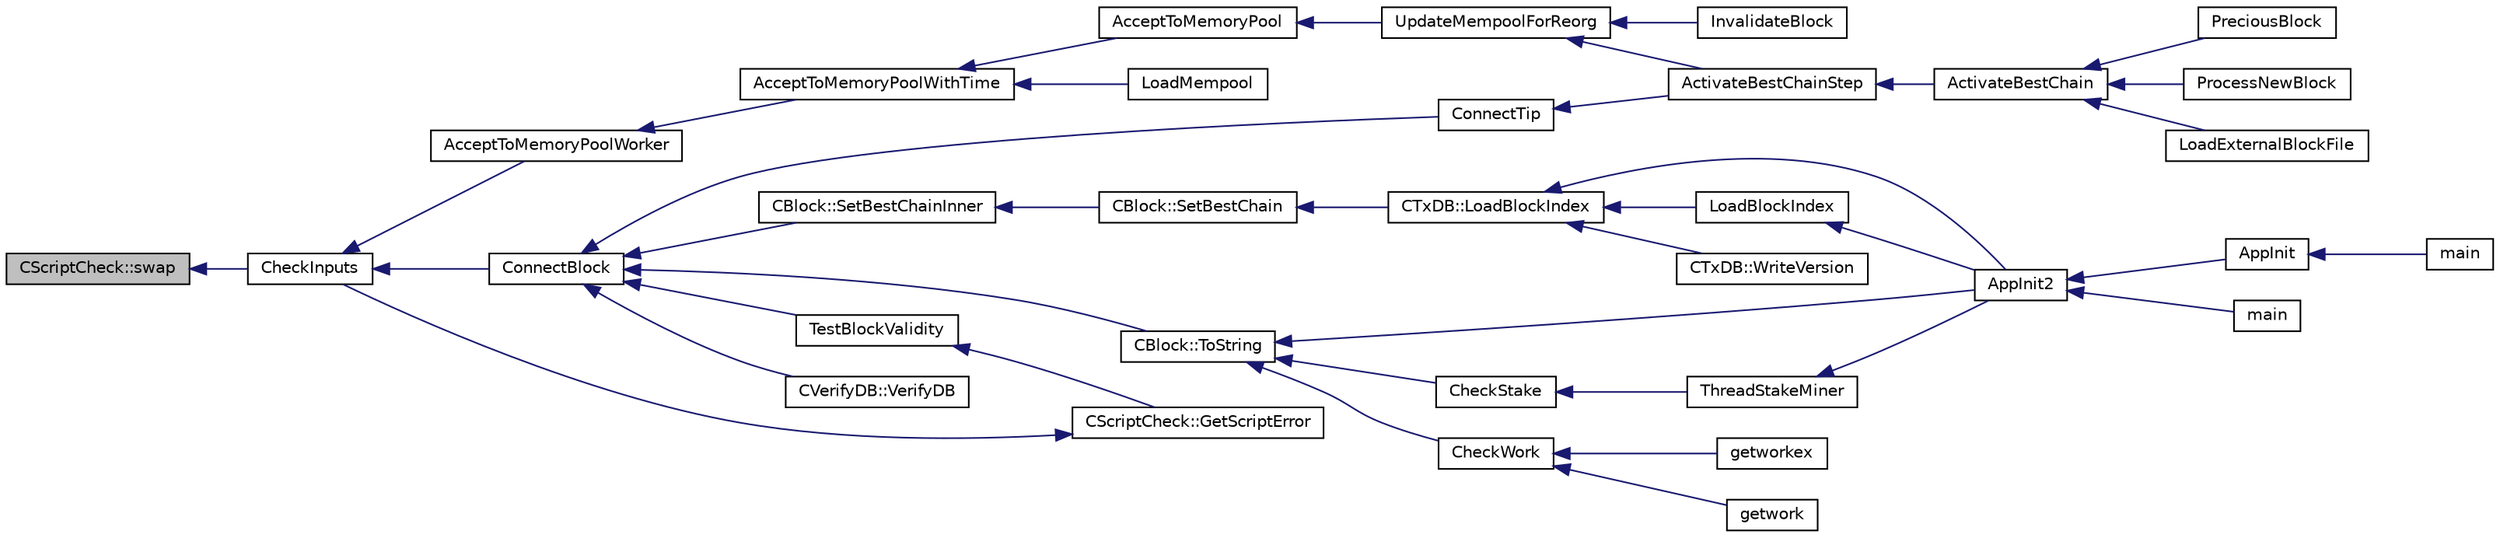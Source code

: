 digraph "CScriptCheck::swap"
{
  edge [fontname="Helvetica",fontsize="10",labelfontname="Helvetica",labelfontsize="10"];
  node [fontname="Helvetica",fontsize="10",shape=record];
  rankdir="LR";
  Node287 [label="CScriptCheck::swap",height=0.2,width=0.4,color="black", fillcolor="grey75", style="filled", fontcolor="black"];
  Node287 -> Node288 [dir="back",color="midnightblue",fontsize="10",style="solid",fontname="Helvetica"];
  Node288 [label="CheckInputs",height=0.2,width=0.4,color="black", fillcolor="white", style="filled",URL="$dd/d7d/validation_8cpp.html#a48897c72856156ef5606fc27fe1954f3",tooltip="Check whether all inputs of this transaction are valid (no double spends, scripts & sigs..."];
  Node288 -> Node289 [dir="back",color="midnightblue",fontsize="10",style="solid",fontname="Helvetica"];
  Node289 [label="AcceptToMemoryPoolWorker",height=0.2,width=0.4,color="black", fillcolor="white", style="filled",URL="$dd/d7d/validation_8cpp.html#a274b0623037c72315662a07ecf760176"];
  Node289 -> Node290 [dir="back",color="midnightblue",fontsize="10",style="solid",fontname="Helvetica"];
  Node290 [label="AcceptToMemoryPoolWithTime",height=0.2,width=0.4,color="black", fillcolor="white", style="filled",URL="$dd/d7d/validation_8cpp.html#a7e5d2eb678cdda338b2dc803a2d4999f",tooltip="(try to) add transaction to memory pool with a specified acceptance time "];
  Node290 -> Node291 [dir="back",color="midnightblue",fontsize="10",style="solid",fontname="Helvetica"];
  Node291 [label="AcceptToMemoryPool",height=0.2,width=0.4,color="black", fillcolor="white", style="filled",URL="$db/d38/validation_8h.html#a25cdf856fb2107e0e96fd6bf4c0619cb",tooltip="(try to) add transaction to memory pool plTxnReplaced will be appended to with all transactions repla..."];
  Node291 -> Node292 [dir="back",color="midnightblue",fontsize="10",style="solid",fontname="Helvetica"];
  Node292 [label="UpdateMempoolForReorg",height=0.2,width=0.4,color="black", fillcolor="white", style="filled",URL="$dd/d7d/validation_8cpp.html#aaa1204b724d7b62f09ef22df4c6a592d"];
  Node292 -> Node293 [dir="back",color="midnightblue",fontsize="10",style="solid",fontname="Helvetica"];
  Node293 [label="ActivateBestChainStep",height=0.2,width=0.4,color="black", fillcolor="white", style="filled",URL="$dd/d7d/validation_8cpp.html#a4e2b817360d39dc766271f51fc146c96",tooltip="Try to make some progress towards making pindexMostWork the active block. "];
  Node293 -> Node294 [dir="back",color="midnightblue",fontsize="10",style="solid",fontname="Helvetica"];
  Node294 [label="ActivateBestChain",height=0.2,width=0.4,color="black", fillcolor="white", style="filled",URL="$db/d38/validation_8h.html#a81d9ced51eb72d4df66abddb00318b64",tooltip="Find the best known block, and make it the tip of the block chain. "];
  Node294 -> Node295 [dir="back",color="midnightblue",fontsize="10",style="solid",fontname="Helvetica"];
  Node295 [label="PreciousBlock",height=0.2,width=0.4,color="black", fillcolor="white", style="filled",URL="$db/d38/validation_8h.html#a04e493dc156338a1b2f457f7a7feaaa9",tooltip="Mark a block as precious and reorganize. "];
  Node294 -> Node296 [dir="back",color="midnightblue",fontsize="10",style="solid",fontname="Helvetica"];
  Node296 [label="ProcessNewBlock",height=0.2,width=0.4,color="black", fillcolor="white", style="filled",URL="$db/d38/validation_8h.html#a290fce59049c0951b8eb73f0129bf6f0",tooltip="Process an incoming block. "];
  Node294 -> Node297 [dir="back",color="midnightblue",fontsize="10",style="solid",fontname="Helvetica"];
  Node297 [label="LoadExternalBlockFile",height=0.2,width=0.4,color="black", fillcolor="white", style="filled",URL="$db/d38/validation_8h.html#a2233339a13d09038cf2e46f4d0144be4",tooltip="Import blocks from an external file. "];
  Node292 -> Node298 [dir="back",color="midnightblue",fontsize="10",style="solid",fontname="Helvetica"];
  Node298 [label="InvalidateBlock",height=0.2,width=0.4,color="black", fillcolor="white", style="filled",URL="$db/d38/validation_8h.html#adf70cddb5b3b3218a7f22da08dc4a456",tooltip="Mark a block as invalid. "];
  Node290 -> Node299 [dir="back",color="midnightblue",fontsize="10",style="solid",fontname="Helvetica"];
  Node299 [label="LoadMempool",height=0.2,width=0.4,color="black", fillcolor="white", style="filled",URL="$db/d38/validation_8h.html#adea951730b49ef41e5390df5be8d3f1b",tooltip="Load the mempool from disk. "];
  Node288 -> Node300 [dir="back",color="midnightblue",fontsize="10",style="solid",fontname="Helvetica"];
  Node300 [label="ConnectBlock",height=0.2,width=0.4,color="black", fillcolor="white", style="filled",URL="$dd/d7d/validation_8cpp.html#afafbb35ee38b98e832fcb8b159942055",tooltip="Apply the effects of this block (with given index) on the UTXO set represented by coins..."];
  Node300 -> Node301 [dir="back",color="midnightblue",fontsize="10",style="solid",fontname="Helvetica"];
  Node301 [label="CBlock::SetBestChainInner",height=0.2,width=0.4,color="black", fillcolor="white", style="filled",URL="$d3/d51/class_c_block.html#a82c90ccbecf89a38ff56d8429514e2c2"];
  Node301 -> Node302 [dir="back",color="midnightblue",fontsize="10",style="solid",fontname="Helvetica"];
  Node302 [label="CBlock::SetBestChain",height=0.2,width=0.4,color="black", fillcolor="white", style="filled",URL="$d3/d51/class_c_block.html#a6e308b2d75d1cfc4a75eda36feb60ca1"];
  Node302 -> Node303 [dir="back",color="midnightblue",fontsize="10",style="solid",fontname="Helvetica"];
  Node303 [label="CTxDB::LoadBlockIndex",height=0.2,width=0.4,color="black", fillcolor="white", style="filled",URL="$d9/d8d/class_c_tx_d_b.html#abcb9df0821d996f811f6604b452a26a0"];
  Node303 -> Node304 [dir="back",color="midnightblue",fontsize="10",style="solid",fontname="Helvetica"];
  Node304 [label="AppInit2",height=0.2,width=0.4,color="black", fillcolor="white", style="filled",URL="$d8/dc0/init_8h.html#a1a4c1bfbf6ba1db77e988b89b9cadfd3",tooltip="Initialize ion. "];
  Node304 -> Node305 [dir="back",color="midnightblue",fontsize="10",style="solid",fontname="Helvetica"];
  Node305 [label="AppInit",height=0.2,width=0.4,color="black", fillcolor="white", style="filled",URL="$d4/d35/iond_8cpp.html#ac59316b767e6984e1285f0531275286b"];
  Node305 -> Node306 [dir="back",color="midnightblue",fontsize="10",style="solid",fontname="Helvetica"];
  Node306 [label="main",height=0.2,width=0.4,color="black", fillcolor="white", style="filled",URL="$d4/d35/iond_8cpp.html#a0ddf1224851353fc92bfbff6f499fa97"];
  Node304 -> Node307 [dir="back",color="midnightblue",fontsize="10",style="solid",fontname="Helvetica"];
  Node307 [label="main",height=0.2,width=0.4,color="black", fillcolor="white", style="filled",URL="$d5/d2d/ion_8cpp.html#a0ddf1224851353fc92bfbff6f499fa97"];
  Node303 -> Node308 [dir="back",color="midnightblue",fontsize="10",style="solid",fontname="Helvetica"];
  Node308 [label="LoadBlockIndex",height=0.2,width=0.4,color="black", fillcolor="white", style="filled",URL="$d4/dbf/main_8h.html#a367f303d34b8a5501ac4d77bebab578c"];
  Node308 -> Node304 [dir="back",color="midnightblue",fontsize="10",style="solid",fontname="Helvetica"];
  Node303 -> Node309 [dir="back",color="midnightblue",fontsize="10",style="solid",fontname="Helvetica"];
  Node309 [label="CTxDB::WriteVersion",height=0.2,width=0.4,color="black", fillcolor="white", style="filled",URL="$d9/d8d/class_c_tx_d_b.html#aa30dbf235b1c229896097e1eb1ea9520"];
  Node300 -> Node310 [dir="back",color="midnightblue",fontsize="10",style="solid",fontname="Helvetica"];
  Node310 [label="CBlock::ToString",height=0.2,width=0.4,color="black", fillcolor="white", style="filled",URL="$d3/d51/class_c_block.html#a0e8a98f10831c00ae76b3a831c4804e5"];
  Node310 -> Node304 [dir="back",color="midnightblue",fontsize="10",style="solid",fontname="Helvetica"];
  Node310 -> Node311 [dir="back",color="midnightblue",fontsize="10",style="solid",fontname="Helvetica"];
  Node311 [label="CheckWork",height=0.2,width=0.4,color="black", fillcolor="white", style="filled",URL="$de/d13/miner_8h.html#aadd8a05aa6d8fae1c0f4daa5e971a12a",tooltip="Check mined proof-of-work block. "];
  Node311 -> Node312 [dir="back",color="midnightblue",fontsize="10",style="solid",fontname="Helvetica"];
  Node312 [label="getworkex",height=0.2,width=0.4,color="black", fillcolor="white", style="filled",URL="$d4/ddd/rpcmining_8cpp.html#aa40f86dc468a3f2ef4a3bba99e20a069"];
  Node311 -> Node313 [dir="back",color="midnightblue",fontsize="10",style="solid",fontname="Helvetica"];
  Node313 [label="getwork",height=0.2,width=0.4,color="black", fillcolor="white", style="filled",URL="$d4/ddd/rpcmining_8cpp.html#a356be62c93d38267a7da9e1cb644d547"];
  Node310 -> Node314 [dir="back",color="midnightblue",fontsize="10",style="solid",fontname="Helvetica"];
  Node314 [label="CheckStake",height=0.2,width=0.4,color="black", fillcolor="white", style="filled",URL="$de/d13/miner_8h.html#a68be4bcfa03b86095641eac5ca996fed",tooltip="Check mined proof-of-stake block. "];
  Node314 -> Node315 [dir="back",color="midnightblue",fontsize="10",style="solid",fontname="Helvetica"];
  Node315 [label="ThreadStakeMiner",height=0.2,width=0.4,color="black", fillcolor="white", style="filled",URL="$d6/de3/miner_8cpp.html#a31faece5ef0e403969b3d3debd79b352"];
  Node315 -> Node304 [dir="back",color="midnightblue",fontsize="10",style="solid",fontname="Helvetica"];
  Node300 -> Node316 [dir="back",color="midnightblue",fontsize="10",style="solid",fontname="Helvetica"];
  Node316 [label="ConnectTip",height=0.2,width=0.4,color="black", fillcolor="white", style="filled",URL="$dd/d7d/validation_8cpp.html#a6aed3630ddc1f0822daf257250d4799a",tooltip="Connect a new block to chainActive. "];
  Node316 -> Node293 [dir="back",color="midnightblue",fontsize="10",style="solid",fontname="Helvetica"];
  Node300 -> Node317 [dir="back",color="midnightblue",fontsize="10",style="solid",fontname="Helvetica"];
  Node317 [label="TestBlockValidity",height=0.2,width=0.4,color="black", fillcolor="white", style="filled",URL="$db/d38/validation_8h.html#a12c39e969c9077605ae8a91730fb78d3",tooltip="Check a block is completely valid from start to finish (only works on top of our current best block..."];
  Node317 -> Node318 [dir="back",color="midnightblue",fontsize="10",style="solid",fontname="Helvetica"];
  Node318 [label="CScriptCheck::GetScriptError",height=0.2,width=0.4,color="black", fillcolor="white", style="filled",URL="$df/d12/class_c_script_check.html#a1340496c37e521c253606b5957173afd"];
  Node318 -> Node288 [dir="back",color="midnightblue",fontsize="10",style="solid",fontname="Helvetica"];
  Node300 -> Node319 [dir="back",color="midnightblue",fontsize="10",style="solid",fontname="Helvetica"];
  Node319 [label="CVerifyDB::VerifyDB",height=0.2,width=0.4,color="black", fillcolor="white", style="filled",URL="$d7/da0/class_c_verify_d_b.html#af12e07230f20d23cf01d417d0e785c49"];
}
